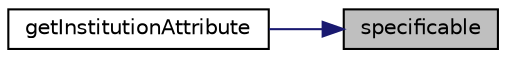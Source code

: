 digraph "specificable"
{
 // LATEX_PDF_SIZE
  bgcolor="transparent";
  edge [fontname="Helvetica",fontsize="10",labelfontname="Helvetica",labelfontsize="10"];
  node [fontname="Helvetica",fontsize="10",shape=record];
  rankdir="RL";
  Node1 [label="specificable",height=0.2,width=0.4,color="black", fillcolor="grey75", style="filled", fontcolor="black",tooltip="Crea un campo para obtener información del código y nombre de la acción específica."];
  Node1 -> Node2 [dir="back",color="midnightblue",fontsize="10",style="solid",fontname="Helvetica"];
  Node2 [label="getInstitutionAttribute",height=0.2,width=0.4,color="black",URL="$d7/d94/classModules_1_1Budget_1_1Models_1_1BudgetSpecificAction.html#ad346fb3f2f169d51d08ee16bdd66449e",tooltip="Crea un campo para obtener el nombre de la institución."];
}
